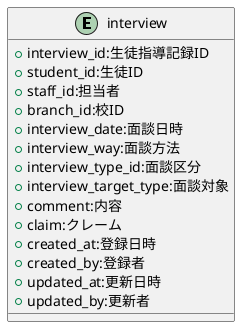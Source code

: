 @startuml

entity "interview"{
    + interview_id:生徒指導記録ID
    + student_id:生徒ID
    + staff_id:担当者
    + branch_id:校ID
    + interview_date:面談日時
    + interview_way:面談方法
    + interview_type_id:面談区分
    + interview_target_type:面談対象
    + comment:内容
    + claim:クレーム
    + created_at:登録日時
    + created_by:登録者
    + updated_at:更新日時
    + updated_by:更新者
}

@enduml